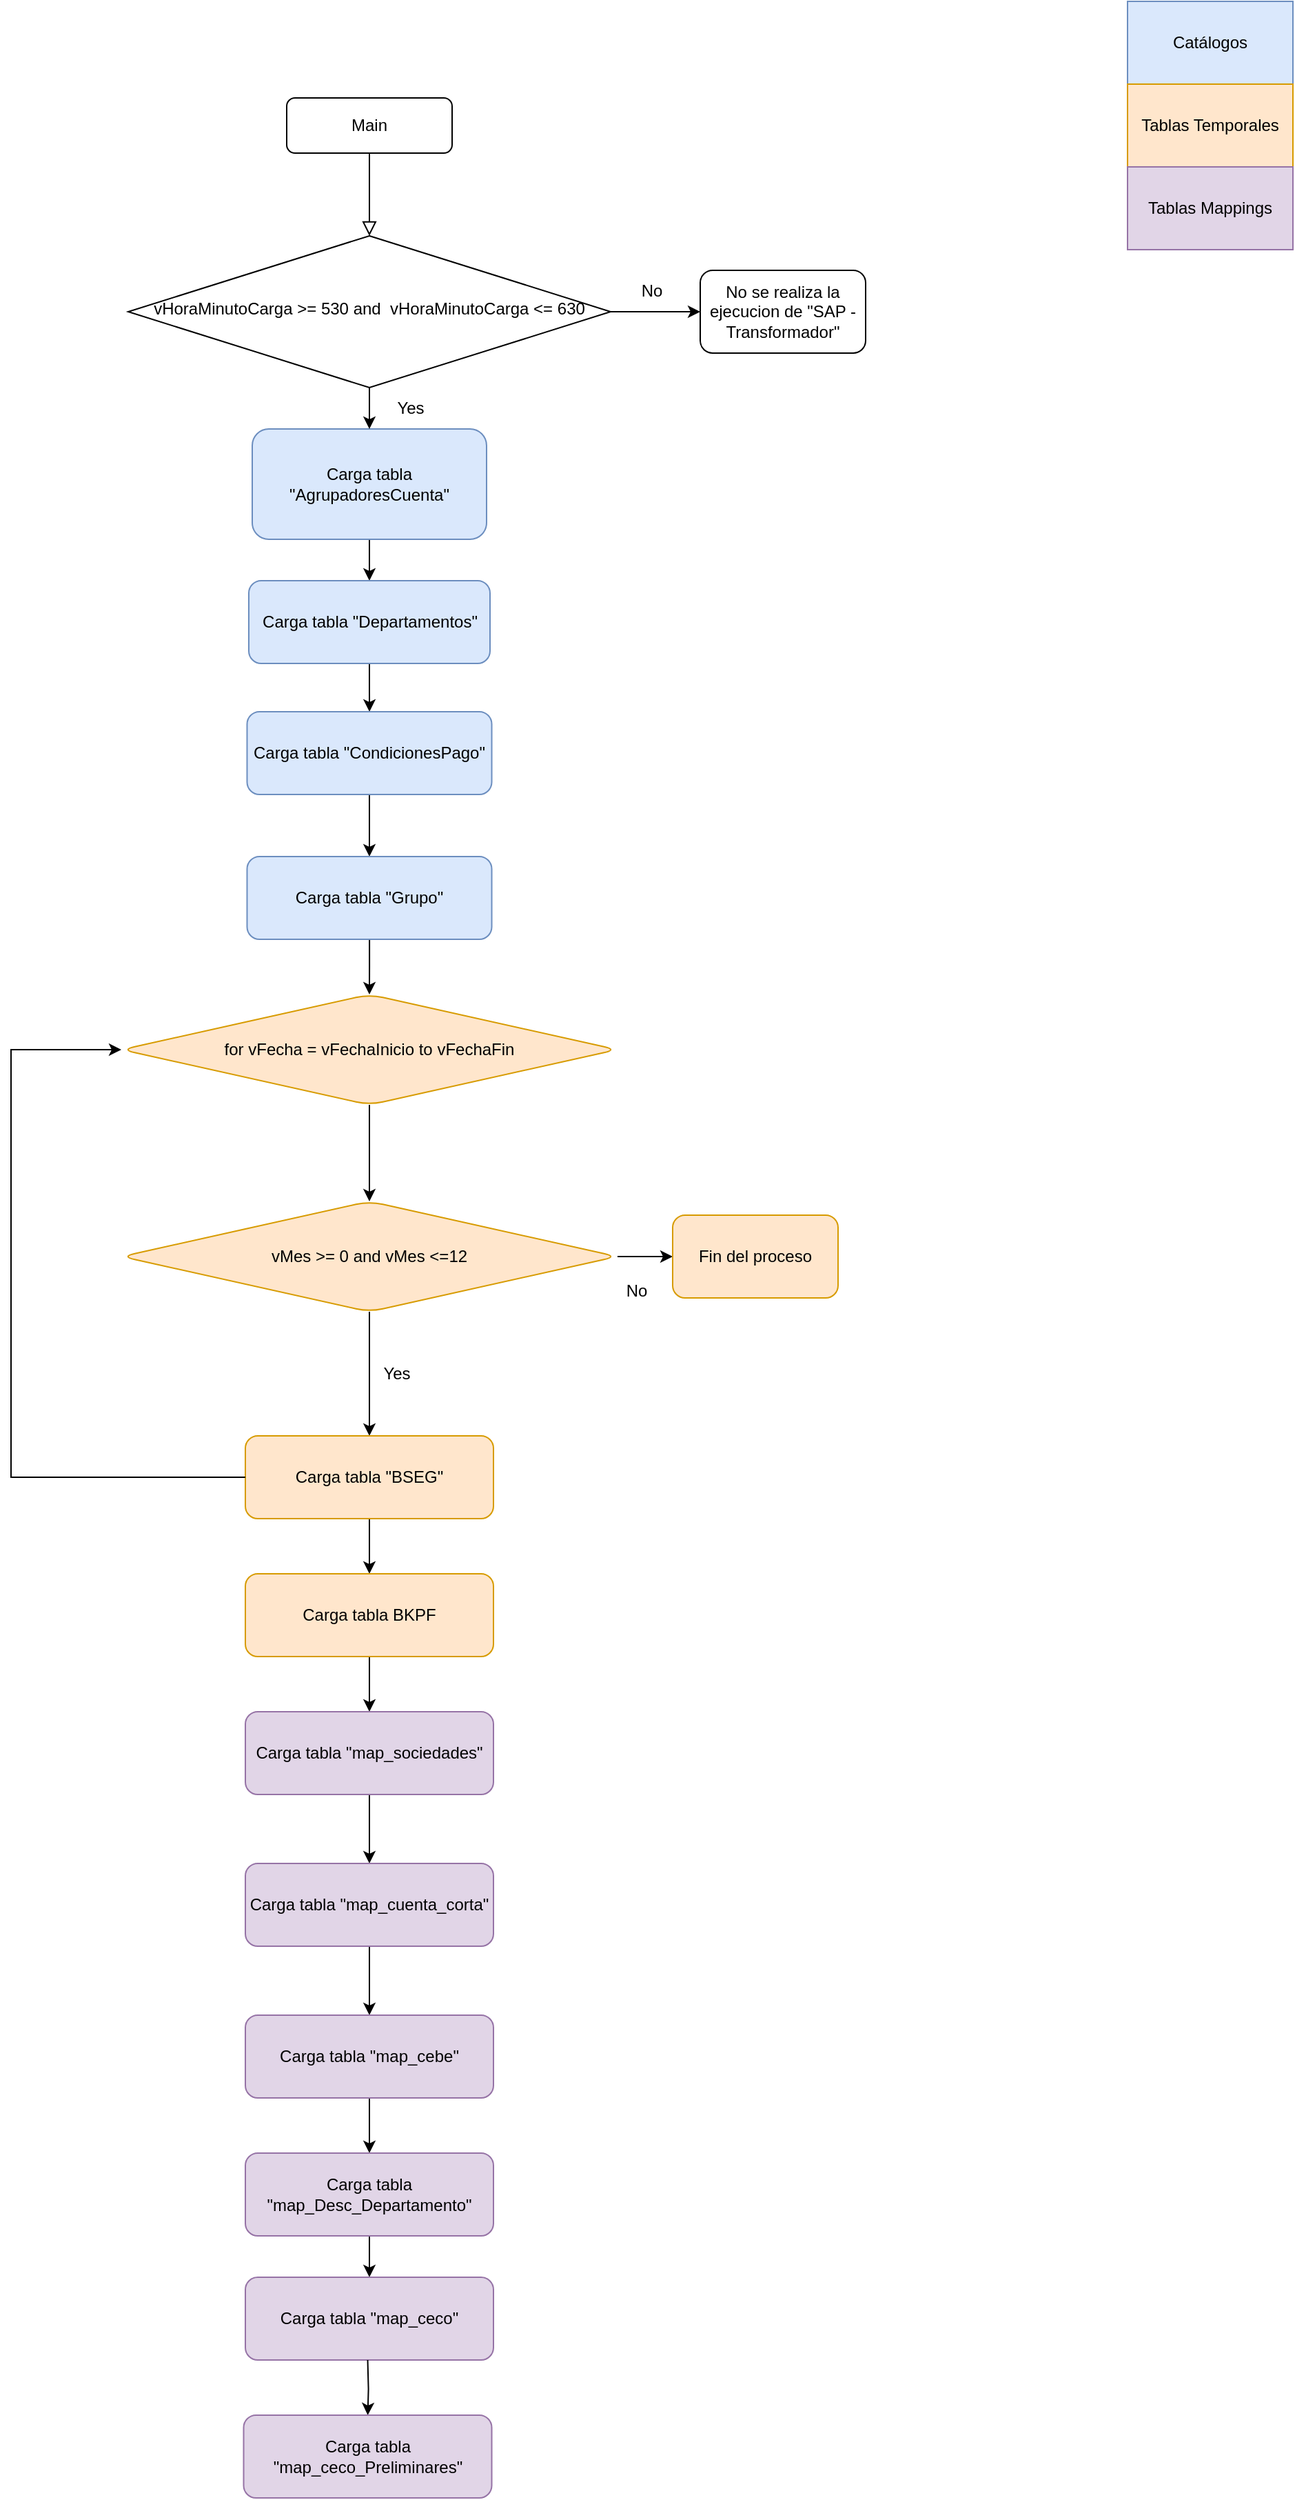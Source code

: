 <mxfile version="20.5.1" type="github">
  <diagram id="GQnaYG-rqlwZKuTvwa2_" name="Página-1">
    <mxGraphModel dx="1695" dy="482" grid="1" gridSize="10" guides="1" tooltips="1" connect="1" arrows="1" fold="1" page="1" pageScale="1" pageWidth="827" pageHeight="1169" background="none" math="0" shadow="0">
      <root>
        <mxCell id="WIyWlLk6GJQsqaUBKTNV-0" />
        <mxCell id="WIyWlLk6GJQsqaUBKTNV-1" parent="WIyWlLk6GJQsqaUBKTNV-0" />
        <mxCell id="WIyWlLk6GJQsqaUBKTNV-2" value="" style="rounded=0;html=1;jettySize=auto;orthogonalLoop=1;fontSize=11;endArrow=block;endFill=0;endSize=8;strokeWidth=1;shadow=0;labelBackgroundColor=none;edgeStyle=orthogonalEdgeStyle;" parent="WIyWlLk6GJQsqaUBKTNV-1" source="WIyWlLk6GJQsqaUBKTNV-3" target="WIyWlLk6GJQsqaUBKTNV-6" edge="1">
          <mxGeometry relative="1" as="geometry" />
        </mxCell>
        <mxCell id="WIyWlLk6GJQsqaUBKTNV-3" value="Main" style="rounded=1;whiteSpace=wrap;html=1;fontSize=12;glass=0;strokeWidth=1;shadow=0;" parent="WIyWlLk6GJQsqaUBKTNV-1" vertex="1">
          <mxGeometry x="160" y="80" width="120" height="40" as="geometry" />
        </mxCell>
        <mxCell id="WIyWlLk6GJQsqaUBKTNV-6" value="vHoraMinutoCarga &amp;gt;= 530 and&amp;nbsp; vHoraMinutoCarga&amp;nbsp;&amp;lt;= 630" style="rhombus;whiteSpace=wrap;html=1;shadow=0;fontFamily=Helvetica;fontSize=12;align=center;strokeWidth=1;spacing=6;spacingTop=-4;" parent="WIyWlLk6GJQsqaUBKTNV-1" vertex="1">
          <mxGeometry x="45" y="180" width="350" height="110" as="geometry" />
        </mxCell>
        <mxCell id="1th80AZOmVQuG13iKhUE-0" value="" style="endArrow=classic;html=1;rounded=0;exitX=1;exitY=0.5;exitDx=0;exitDy=0;entryX=0;entryY=0.5;entryDx=0;entryDy=0;" parent="WIyWlLk6GJQsqaUBKTNV-1" source="WIyWlLk6GJQsqaUBKTNV-6" edge="1" target="1th80AZOmVQuG13iKhUE-1">
          <mxGeometry width="50" height="50" relative="1" as="geometry">
            <mxPoint x="380" y="280" as="sourcePoint" />
            <mxPoint x="430" y="235" as="targetPoint" />
          </mxGeometry>
        </mxCell>
        <mxCell id="1th80AZOmVQuG13iKhUE-1" value="No se realiza la ejecucion de &quot;SAP - Transformador&quot;" style="rounded=1;whiteSpace=wrap;html=1;" parent="WIyWlLk6GJQsqaUBKTNV-1" vertex="1">
          <mxGeometry x="460" y="205" width="120" height="60" as="geometry" />
        </mxCell>
        <mxCell id="1th80AZOmVQuG13iKhUE-6" value="" style="edgeStyle=orthogonalEdgeStyle;rounded=0;orthogonalLoop=1;jettySize=auto;html=1;" parent="WIyWlLk6GJQsqaUBKTNV-1" source="1th80AZOmVQuG13iKhUE-3" target="1th80AZOmVQuG13iKhUE-5" edge="1">
          <mxGeometry relative="1" as="geometry" />
        </mxCell>
        <mxCell id="1th80AZOmVQuG13iKhUE-3" value="Carga tabla &quot;AgrupadoresCuenta&quot;" style="rounded=1;whiteSpace=wrap;html=1;fillColor=#dae8fc;strokeColor=#6c8ebf;" parent="WIyWlLk6GJQsqaUBKTNV-1" vertex="1">
          <mxGeometry x="135" y="320" width="170" height="80" as="geometry" />
        </mxCell>
        <mxCell id="1th80AZOmVQuG13iKhUE-4" value="" style="endArrow=classic;html=1;rounded=0;exitX=0.5;exitY=1;exitDx=0;exitDy=0;" parent="WIyWlLk6GJQsqaUBKTNV-1" source="WIyWlLk6GJQsqaUBKTNV-6" target="1th80AZOmVQuG13iKhUE-3" edge="1">
          <mxGeometry width="50" height="50" relative="1" as="geometry">
            <mxPoint x="310" y="310" as="sourcePoint" />
            <mxPoint x="360" y="260" as="targetPoint" />
          </mxGeometry>
        </mxCell>
        <mxCell id="1th80AZOmVQuG13iKhUE-8" value="" style="edgeStyle=orthogonalEdgeStyle;rounded=0;orthogonalLoop=1;jettySize=auto;html=1;" parent="WIyWlLk6GJQsqaUBKTNV-1" source="1th80AZOmVQuG13iKhUE-5" target="1th80AZOmVQuG13iKhUE-7" edge="1">
          <mxGeometry relative="1" as="geometry" />
        </mxCell>
        <mxCell id="1th80AZOmVQuG13iKhUE-5" value="Carga tabla &quot;Departamentos&quot;" style="rounded=1;whiteSpace=wrap;html=1;fillColor=#dae8fc;strokeColor=#6c8ebf;" parent="WIyWlLk6GJQsqaUBKTNV-1" vertex="1">
          <mxGeometry x="132.5" y="430" width="175" height="60" as="geometry" />
        </mxCell>
        <mxCell id="1th80AZOmVQuG13iKhUE-10" value="" style="edgeStyle=orthogonalEdgeStyle;rounded=0;orthogonalLoop=1;jettySize=auto;html=1;" parent="WIyWlLk6GJQsqaUBKTNV-1" source="1th80AZOmVQuG13iKhUE-7" target="1th80AZOmVQuG13iKhUE-9" edge="1">
          <mxGeometry relative="1" as="geometry" />
        </mxCell>
        <mxCell id="1th80AZOmVQuG13iKhUE-7" value="Carga tabla &quot;CondicionesPago&quot;" style="whiteSpace=wrap;html=1;rounded=1;fillColor=#dae8fc;strokeColor=#6c8ebf;" parent="WIyWlLk6GJQsqaUBKTNV-1" vertex="1">
          <mxGeometry x="131.25" y="525" width="177.5" height="60" as="geometry" />
        </mxCell>
        <mxCell id="vqWyqIKkudGvJ093-fDm-4" value="" style="edgeStyle=orthogonalEdgeStyle;rounded=0;orthogonalLoop=1;jettySize=auto;html=1;" parent="WIyWlLk6GJQsqaUBKTNV-1" source="1th80AZOmVQuG13iKhUE-9" target="vqWyqIKkudGvJ093-fDm-3" edge="1">
          <mxGeometry relative="1" as="geometry" />
        </mxCell>
        <mxCell id="1th80AZOmVQuG13iKhUE-9" value="Carga tabla &quot;Grupo&quot;" style="whiteSpace=wrap;html=1;rounded=1;fillColor=#dae8fc;strokeColor=#6c8ebf;" parent="WIyWlLk6GJQsqaUBKTNV-1" vertex="1">
          <mxGeometry x="131.25" y="630" width="177.5" height="60" as="geometry" />
        </mxCell>
        <mxCell id="1th80AZOmVQuG13iKhUE-13" value="Catálogos" style="rounded=0;whiteSpace=wrap;html=1;fillColor=#dae8fc;strokeColor=#6c8ebf;" parent="WIyWlLk6GJQsqaUBKTNV-1" vertex="1">
          <mxGeometry x="770" y="10" width="120" height="60" as="geometry" />
        </mxCell>
        <mxCell id="vqWyqIKkudGvJ093-fDm-7" value="" style="edgeStyle=orthogonalEdgeStyle;rounded=0;orthogonalLoop=1;jettySize=auto;html=1;" parent="WIyWlLk6GJQsqaUBKTNV-1" source="vqWyqIKkudGvJ093-fDm-3" target="vqWyqIKkudGvJ093-fDm-6" edge="1">
          <mxGeometry relative="1" as="geometry" />
        </mxCell>
        <mxCell id="vqWyqIKkudGvJ093-fDm-3" value="for vFecha = vFechaInicio to vFechaFin" style="rhombus;whiteSpace=wrap;html=1;fillColor=#ffe6cc;strokeColor=#d79b00;rounded=1;" parent="WIyWlLk6GJQsqaUBKTNV-1" vertex="1">
          <mxGeometry x="40" y="730" width="360" height="80" as="geometry" />
        </mxCell>
        <mxCell id="vqWyqIKkudGvJ093-fDm-9" value="" style="edgeStyle=orthogonalEdgeStyle;rounded=0;orthogonalLoop=1;jettySize=auto;html=1;" parent="WIyWlLk6GJQsqaUBKTNV-1" source="vqWyqIKkudGvJ093-fDm-6" target="vqWyqIKkudGvJ093-fDm-8" edge="1">
          <mxGeometry relative="1" as="geometry" />
        </mxCell>
        <mxCell id="bXqgMq5kuop3on50bwo2-2" value="" style="edgeStyle=orthogonalEdgeStyle;rounded=0;orthogonalLoop=1;jettySize=auto;html=1;" edge="1" parent="WIyWlLk6GJQsqaUBKTNV-1" source="vqWyqIKkudGvJ093-fDm-6" target="bXqgMq5kuop3on50bwo2-1">
          <mxGeometry relative="1" as="geometry" />
        </mxCell>
        <mxCell id="vqWyqIKkudGvJ093-fDm-6" value="vMes &amp;gt;= 0 and vMes &amp;lt;=12" style="rhombus;whiteSpace=wrap;html=1;fillColor=#ffe6cc;strokeColor=#d79b00;rounded=1;" parent="WIyWlLk6GJQsqaUBKTNV-1" vertex="1">
          <mxGeometry x="40" y="880" width="360" height="80" as="geometry" />
        </mxCell>
        <mxCell id="bXqgMq5kuop3on50bwo2-9" value="" style="edgeStyle=orthogonalEdgeStyle;rounded=0;orthogonalLoop=1;jettySize=auto;html=1;" edge="1" parent="WIyWlLk6GJQsqaUBKTNV-1" source="vqWyqIKkudGvJ093-fDm-8" target="bXqgMq5kuop3on50bwo2-8">
          <mxGeometry relative="1" as="geometry" />
        </mxCell>
        <mxCell id="vqWyqIKkudGvJ093-fDm-8" value="Carga tabla &quot;BSEG&quot;" style="whiteSpace=wrap;html=1;fillColor=#ffe6cc;strokeColor=#d79b00;rounded=1;" parent="WIyWlLk6GJQsqaUBKTNV-1" vertex="1">
          <mxGeometry x="130" y="1050" width="180" height="60" as="geometry" />
        </mxCell>
        <mxCell id="bXqgMq5kuop3on50bwo2-0" value="Tablas Temporales" style="rounded=0;whiteSpace=wrap;html=1;fillColor=#ffe6cc;strokeColor=#d79b00;" vertex="1" parent="WIyWlLk6GJQsqaUBKTNV-1">
          <mxGeometry x="770" y="70" width="120" height="60" as="geometry" />
        </mxCell>
        <mxCell id="bXqgMq5kuop3on50bwo2-1" value="Fin del proceso" style="whiteSpace=wrap;html=1;fillColor=#ffe6cc;strokeColor=#d79b00;rounded=1;" vertex="1" parent="WIyWlLk6GJQsqaUBKTNV-1">
          <mxGeometry x="440" y="890" width="120" height="60" as="geometry" />
        </mxCell>
        <mxCell id="bXqgMq5kuop3on50bwo2-3" value="No" style="text;html=1;strokeColor=none;fillColor=none;align=center;verticalAlign=middle;whiteSpace=wrap;rounded=0;" vertex="1" parent="WIyWlLk6GJQsqaUBKTNV-1">
          <mxGeometry x="384" y="930" width="60" height="30" as="geometry" />
        </mxCell>
        <mxCell id="bXqgMq5kuop3on50bwo2-4" value="Yes" style="text;html=1;strokeColor=none;fillColor=none;align=center;verticalAlign=middle;whiteSpace=wrap;rounded=0;" vertex="1" parent="WIyWlLk6GJQsqaUBKTNV-1">
          <mxGeometry x="210" y="990" width="60" height="30" as="geometry" />
        </mxCell>
        <mxCell id="bXqgMq5kuop3on50bwo2-5" value="No" style="text;html=1;strokeColor=none;fillColor=none;align=center;verticalAlign=middle;whiteSpace=wrap;rounded=0;" vertex="1" parent="WIyWlLk6GJQsqaUBKTNV-1">
          <mxGeometry x="395" y="205" width="60" height="30" as="geometry" />
        </mxCell>
        <mxCell id="bXqgMq5kuop3on50bwo2-6" value="Yes" style="text;html=1;strokeColor=none;fillColor=none;align=center;verticalAlign=middle;whiteSpace=wrap;rounded=0;" vertex="1" parent="WIyWlLk6GJQsqaUBKTNV-1">
          <mxGeometry x="220" y="290" width="60" height="30" as="geometry" />
        </mxCell>
        <mxCell id="bXqgMq5kuop3on50bwo2-7" value="" style="edgeStyle=elbowEdgeStyle;elbow=horizontal;endArrow=classic;html=1;rounded=0;exitX=0;exitY=0.5;exitDx=0;exitDy=0;" edge="1" parent="WIyWlLk6GJQsqaUBKTNV-1" source="vqWyqIKkudGvJ093-fDm-8" target="vqWyqIKkudGvJ093-fDm-3">
          <mxGeometry width="50" height="50" relative="1" as="geometry">
            <mxPoint x="90" y="1070" as="sourcePoint" />
            <mxPoint x="40" y="1010" as="targetPoint" />
            <Array as="points">
              <mxPoint x="-40" y="930" />
              <mxPoint x="70" y="1050" />
            </Array>
          </mxGeometry>
        </mxCell>
        <mxCell id="bXqgMq5kuop3on50bwo2-11" value="" style="edgeStyle=orthogonalEdgeStyle;rounded=0;orthogonalLoop=1;jettySize=auto;html=1;" edge="1" parent="WIyWlLk6GJQsqaUBKTNV-1" source="bXqgMq5kuop3on50bwo2-8" target="bXqgMq5kuop3on50bwo2-10">
          <mxGeometry relative="1" as="geometry" />
        </mxCell>
        <mxCell id="bXqgMq5kuop3on50bwo2-8" value="Carga tabla BKPF" style="whiteSpace=wrap;html=1;fillColor=#ffe6cc;strokeColor=#d79b00;rounded=1;" vertex="1" parent="WIyWlLk6GJQsqaUBKTNV-1">
          <mxGeometry x="130" y="1150" width="180" height="60" as="geometry" />
        </mxCell>
        <mxCell id="bXqgMq5kuop3on50bwo2-15" value="" style="edgeStyle=orthogonalEdgeStyle;rounded=0;orthogonalLoop=1;jettySize=auto;html=1;" edge="1" parent="WIyWlLk6GJQsqaUBKTNV-1" source="bXqgMq5kuop3on50bwo2-10" target="bXqgMq5kuop3on50bwo2-14">
          <mxGeometry relative="1" as="geometry" />
        </mxCell>
        <mxCell id="bXqgMq5kuop3on50bwo2-10" value="Carga tabla &quot;map_sociedades&quot;" style="whiteSpace=wrap;html=1;fillColor=#e1d5e7;strokeColor=#9673a6;rounded=1;" vertex="1" parent="WIyWlLk6GJQsqaUBKTNV-1">
          <mxGeometry x="130" y="1250" width="180" height="60" as="geometry" />
        </mxCell>
        <mxCell id="bXqgMq5kuop3on50bwo2-12" value="Tablas Mappings" style="rounded=0;whiteSpace=wrap;html=1;fillColor=#e1d5e7;strokeColor=#9673a6;" vertex="1" parent="WIyWlLk6GJQsqaUBKTNV-1">
          <mxGeometry x="770" y="130" width="120" height="60" as="geometry" />
        </mxCell>
        <mxCell id="bXqgMq5kuop3on50bwo2-17" value="" style="edgeStyle=orthogonalEdgeStyle;rounded=0;orthogonalLoop=1;jettySize=auto;html=1;" edge="1" parent="WIyWlLk6GJQsqaUBKTNV-1" source="bXqgMq5kuop3on50bwo2-14" target="bXqgMq5kuop3on50bwo2-16">
          <mxGeometry relative="1" as="geometry" />
        </mxCell>
        <mxCell id="bXqgMq5kuop3on50bwo2-14" value="Carga tabla &quot;map_cuenta_corta&quot;" style="whiteSpace=wrap;html=1;fillColor=#e1d5e7;strokeColor=#9673a6;rounded=1;" vertex="1" parent="WIyWlLk6GJQsqaUBKTNV-1">
          <mxGeometry x="130" y="1360" width="180" height="60" as="geometry" />
        </mxCell>
        <mxCell id="bXqgMq5kuop3on50bwo2-19" value="" style="edgeStyle=orthogonalEdgeStyle;rounded=0;orthogonalLoop=1;jettySize=auto;html=1;entryX=0.5;entryY=0;entryDx=0;entryDy=0;" edge="1" parent="WIyWlLk6GJQsqaUBKTNV-1" source="bXqgMq5kuop3on50bwo2-16" target="bXqgMq5kuop3on50bwo2-20">
          <mxGeometry relative="1" as="geometry">
            <mxPoint x="220" y="1610" as="targetPoint" />
          </mxGeometry>
        </mxCell>
        <mxCell id="bXqgMq5kuop3on50bwo2-16" value="Carga tabla &quot;map_cebe&quot;" style="whiteSpace=wrap;html=1;fillColor=#e1d5e7;strokeColor=#9673a6;rounded=1;" vertex="1" parent="WIyWlLk6GJQsqaUBKTNV-1">
          <mxGeometry x="130" y="1470" width="180" height="60" as="geometry" />
        </mxCell>
        <mxCell id="bXqgMq5kuop3on50bwo2-23" value="" style="edgeStyle=orthogonalEdgeStyle;rounded=0;orthogonalLoop=1;jettySize=auto;html=1;" edge="1" parent="WIyWlLk6GJQsqaUBKTNV-1" source="bXqgMq5kuop3on50bwo2-20" target="bXqgMq5kuop3on50bwo2-22">
          <mxGeometry relative="1" as="geometry" />
        </mxCell>
        <mxCell id="bXqgMq5kuop3on50bwo2-20" value="Carga tabla &quot;map_Desc_Departamento&quot;" style="whiteSpace=wrap;html=1;fillColor=#e1d5e7;strokeColor=#9673a6;rounded=1;" vertex="1" parent="WIyWlLk6GJQsqaUBKTNV-1">
          <mxGeometry x="130" y="1570" width="180" height="60" as="geometry" />
        </mxCell>
        <mxCell id="bXqgMq5kuop3on50bwo2-22" value="Carga tabla &quot;map_ceco&quot;" style="whiteSpace=wrap;html=1;fillColor=#e1d5e7;strokeColor=#9673a6;rounded=1;" vertex="1" parent="WIyWlLk6GJQsqaUBKTNV-1">
          <mxGeometry x="130" y="1660" width="180" height="60" as="geometry" />
        </mxCell>
        <mxCell id="bXqgMq5kuop3on50bwo2-24" value="" style="edgeStyle=orthogonalEdgeStyle;rounded=0;orthogonalLoop=1;jettySize=auto;html=1;" edge="1" target="bXqgMq5kuop3on50bwo2-25" parent="WIyWlLk6GJQsqaUBKTNV-1">
          <mxGeometry relative="1" as="geometry">
            <mxPoint x="218.75" y="1720" as="sourcePoint" />
          </mxGeometry>
        </mxCell>
        <mxCell id="bXqgMq5kuop3on50bwo2-25" value="Carga tabla &quot;map_ceco_Preliminares&quot;" style="whiteSpace=wrap;html=1;fillColor=#e1d5e7;strokeColor=#9673a6;rounded=1;" vertex="1" parent="WIyWlLk6GJQsqaUBKTNV-1">
          <mxGeometry x="128.75" y="1760" width="180" height="60" as="geometry" />
        </mxCell>
      </root>
    </mxGraphModel>
  </diagram>
</mxfile>
